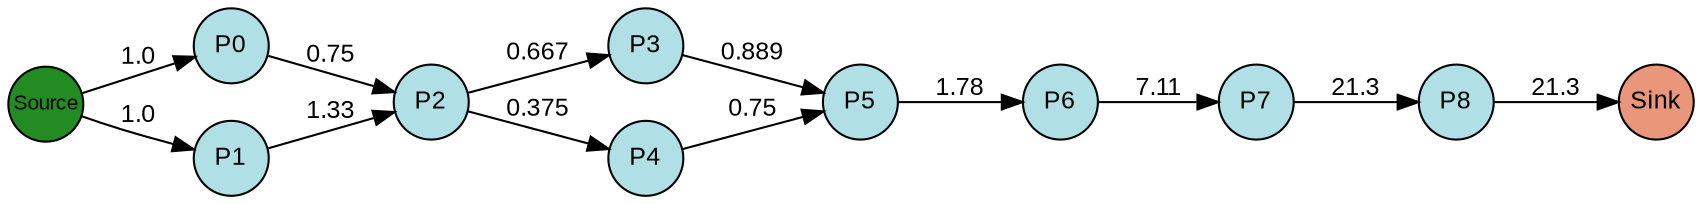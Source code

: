 digraph {
  splines=true;
node [margin=0 fontname=arial fontcolor=black fontsize=12 shape=circle width=0.5 fixedsize=true style=filled fillcolor=powderblue]
  1 [label="P0"]
  2 [label="P1"]
  3 [label="P2"]
  4 [label="P3"]
  5 [label="P4"]
  6 [label="P5"]
  7 [label="P6"]
  8 [label="P7"]
  9 [label="P8"]
  node [margin=0 fontname=arial fontcolor=black fontsize=10 shape=circle width=0.5 fixedsize=true style=filled fillcolor=forestgreen]
  10 [label="Source"]
  node [margin=0 fontname=arial fontcolor=black fontsize=12 shape=circle width=0.5 fixedsize=true style=filled fillcolor=darksalmon]
  11 [label="Sink"]
rankdir=LR
edge [margin=0 fontname=arial fontcolor=black fontsize=12]
   1 -> 3 [label="0.75"]
   2 -> 3 [label="1.33"]
   3 -> 4 [label="0.667"]
   3 -> 5 [label="0.375"]
   4 -> 6 [label="0.889"]
   5 -> 6 [label="0.75"]
   6 -> 7 [label="1.78"]
   7 -> 8 [label="7.11"]
   8 -> 9 [label="21.3"]
   10 -> 2 [label="1.0"]
   10 -> 1 [label="1.0"]
   9 -> 11 [label="21.3"]

  {rank=same 10}
	{rank=same  1, 2 }
	{rank=same  3 }
	{rank=same  4, 5 }
	{rank=same  6 }
	{rank=same  7 }
	{rank=same  8 }
	{rank=same  9 }
  {rank=same 11}
}
